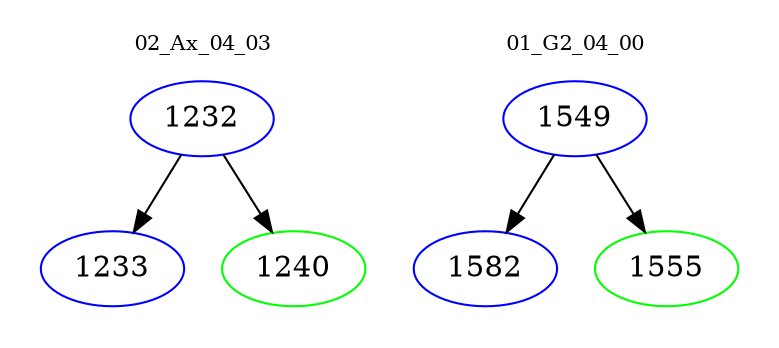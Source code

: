 digraph{
subgraph cluster_0 {
color = white
label = "02_Ax_04_03";
fontsize=10;
T0_1232 [label="1232", color="blue"]
T0_1232 -> T0_1233 [color="black"]
T0_1233 [label="1233", color="blue"]
T0_1232 -> T0_1240 [color="black"]
T0_1240 [label="1240", color="green"]
}
subgraph cluster_1 {
color = white
label = "01_G2_04_00";
fontsize=10;
T1_1549 [label="1549", color="blue"]
T1_1549 -> T1_1582 [color="black"]
T1_1582 [label="1582", color="blue"]
T1_1549 -> T1_1555 [color="black"]
T1_1555 [label="1555", color="green"]
}
}
